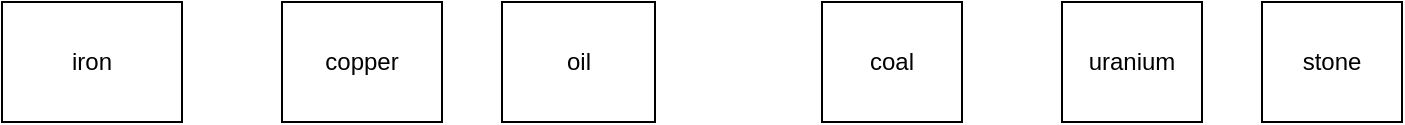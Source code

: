 <mxfile version="22.0.8" type="github">
  <diagram name="general diagram" id="4iD4V9WwAEVz8vOjmTNL">
    <mxGraphModel dx="1050" dy="630" grid="1" gridSize="10" guides="1" tooltips="1" connect="1" arrows="1" fold="1" page="1" pageScale="1" pageWidth="827" pageHeight="1169" math="0" shadow="0">
      <root>
        <mxCell id="0" />
        <mxCell id="1" parent="0" />
        <mxCell id="xNJlmnoBQkDoSgVuBGSP-1" value="iron" style="rounded=0;whiteSpace=wrap;html=1;" parent="1" vertex="1">
          <mxGeometry x="90" y="660" width="90" height="60" as="geometry" />
        </mxCell>
        <mxCell id="xNJlmnoBQkDoSgVuBGSP-2" value="copper" style="rounded=0;whiteSpace=wrap;html=1;" parent="1" vertex="1">
          <mxGeometry x="230" y="660" width="80" height="60" as="geometry" />
        </mxCell>
        <mxCell id="xNJlmnoBQkDoSgVuBGSP-3" value="oil" style="rounded=0;whiteSpace=wrap;html=1;" parent="1" vertex="1">
          <mxGeometry x="340" y="660" width="76.5" height="60" as="geometry" />
        </mxCell>
        <mxCell id="xNJlmnoBQkDoSgVuBGSP-5" value="coal" style="rounded=0;whiteSpace=wrap;html=1;" parent="1" vertex="1">
          <mxGeometry x="500" y="660" width="70" height="60" as="geometry" />
        </mxCell>
        <mxCell id="xNJlmnoBQkDoSgVuBGSP-8" value="uranium" style="rounded=0;whiteSpace=wrap;html=1;" parent="1" vertex="1">
          <mxGeometry x="620" y="660" width="70" height="60" as="geometry" />
        </mxCell>
        <mxCell id="xNJlmnoBQkDoSgVuBGSP-9" value="stone" style="rounded=0;whiteSpace=wrap;html=1;" parent="1" vertex="1">
          <mxGeometry x="720" y="660" width="70" height="60" as="geometry" />
        </mxCell>
      </root>
    </mxGraphModel>
  </diagram>
</mxfile>
